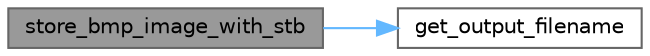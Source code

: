 digraph "store_bmp_image_with_stb"
{
 // LATEX_PDF_SIZE
  bgcolor="transparent";
  edge [fontname=Helvetica,fontsize=10,labelfontname=Helvetica,labelfontsize=10];
  node [fontname=Helvetica,fontsize=10,shape=box,height=0.2,width=0.4];
  rankdir="LR";
  Node1 [id="Node000001",label="store_bmp_image_with_stb",height=0.2,width=0.4,color="gray40", fillcolor="grey60", style="filled", fontcolor="black",tooltip="Save a BMP image using STBImageWrite to provide the store routine."];
  Node1 -> Node2 [id="edge2_Node000001_Node000002",color="steelblue1",style="solid",tooltip=" "];
  Node2 [id="Node000002",label="get_output_filename",height=0.2,width=0.4,color="grey40", fillcolor="white", style="filled",URL="$astcenccli__image__load__store_8cpp.html#a317fd3791349a6509f4eda9eeacc1800",tooltip="Functions for loading/storing uncompressed and compressed images."];
}
